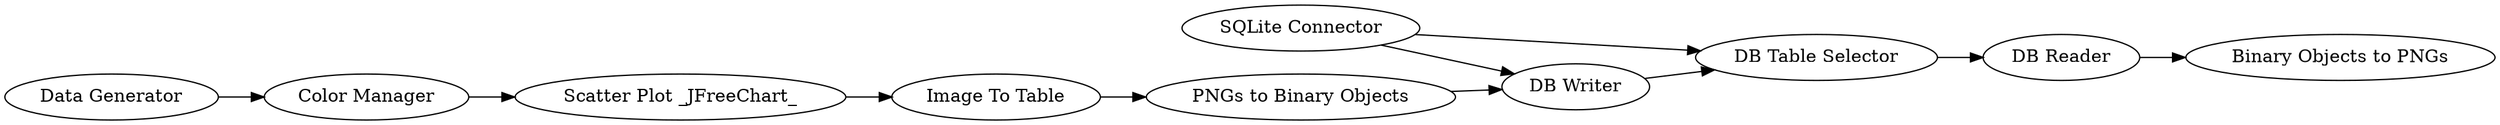 digraph {
	"-980868258796771604_11" [label="PNGs to Binary Objects"]
	"-980868258796771604_15" [label="DB Reader"]
	"-980868258796771604_12" [label="Binary Objects to PNGs"]
	"-980868258796771604_7" [label="Image To Table"]
	"-980868258796771604_4" [label="Data Generator"]
	"-980868258796771604_13" [label="SQLite Connector"]
	"-980868258796771604_17" [label="DB Table Selector"]
	"-980868258796771604_6" [label="Color Manager"]
	"-980868258796771604_16" [label="DB Writer"]
	"-980868258796771604_5" [label="Scatter Plot _JFreeChart_"]
	"-980868258796771604_6" -> "-980868258796771604_5"
	"-980868258796771604_17" -> "-980868258796771604_15"
	"-980868258796771604_11" -> "-980868258796771604_16"
	"-980868258796771604_5" -> "-980868258796771604_7"
	"-980868258796771604_13" -> "-980868258796771604_17"
	"-980868258796771604_4" -> "-980868258796771604_6"
	"-980868258796771604_13" -> "-980868258796771604_16"
	"-980868258796771604_16" -> "-980868258796771604_17"
	"-980868258796771604_15" -> "-980868258796771604_12"
	"-980868258796771604_7" -> "-980868258796771604_11"
	rankdir=LR
}
